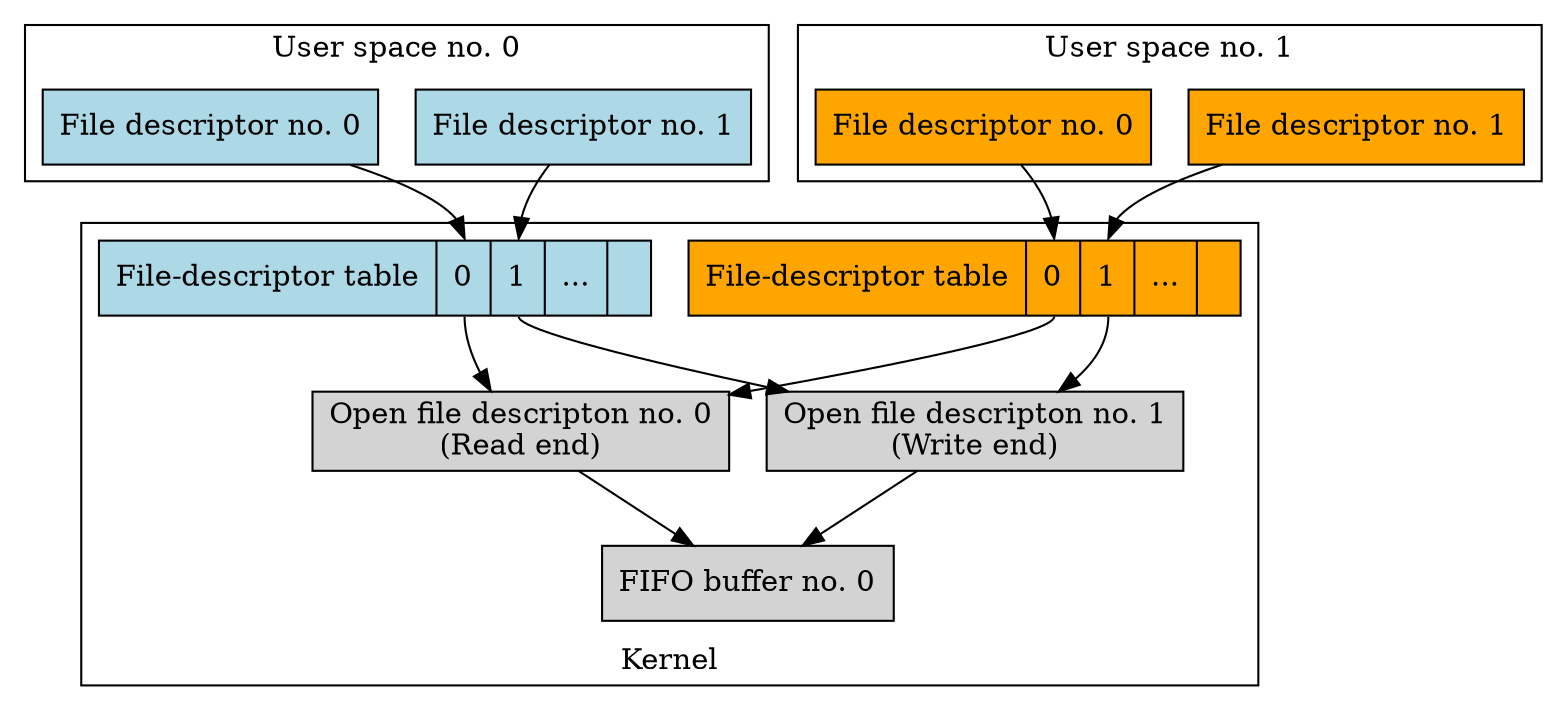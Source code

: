 
strict digraph {

    fd0_0 [label="File descriptor no. 0" fillcolor=lightblue shape=box style=filled]
    fd1_0 [label="File descriptor no. 1" fillcolor=lightblue shape=box style=filled]

    fd0_1 [label="File descriptor no. 0" fillcolor=orange shape=box style=filled]
    fd1_1 [label="File descriptor no. 1" fillcolor=orange shape=box style=filled]

    fdtab_0 [label="File-descriptor table | <fd0> 0 | <fd1> 1 | ... |" fillcolor=lightblue shape=record style=filled]

    fdtab_1 [label="File-descriptor table | <fd0> 0 | <fd1> 1 | ... |" fillcolor=orange shape=record style=filled]

    ofd0 [label="Open file descripton no. 0\n(Read end)" shape=box style=filled]
    ofd1 [label="Open file descripton no. 1\n(Write end)" shape=box style=filled]

    fbuf0 [label="FIFO buffer no. 0" shape=box style=filled]

    subgraph cluster_userspace_0 {
        label="User space no. 0"

        fd0_0
        fd1_0
    }
    subgraph cluster_userspace_1 {
        label="User space no. 1"

        fd0_1
        fd1_1
    }
    subgraph cluster_kernel {
        label="Kernel"
        labelloc=b

        fdtab_0
        fdtab_1
        ofd0
        ofd1
        fbuf0
    }

    fd0_0 -> fdtab_0:fd0
    fd1_0 -> fdtab_0:fd1
    fd0_1 -> fdtab_1:fd0
    fd1_1 -> fdtab_1:fd1
    fdtab_0:fd0 -> ofd0
    fdtab_0:fd1 -> ofd1
    fdtab_1:fd0 -> ofd0
    fdtab_1:fd1 -> ofd1
    ofd0 -> fbuf0
    ofd1 -> fbuf0
}
